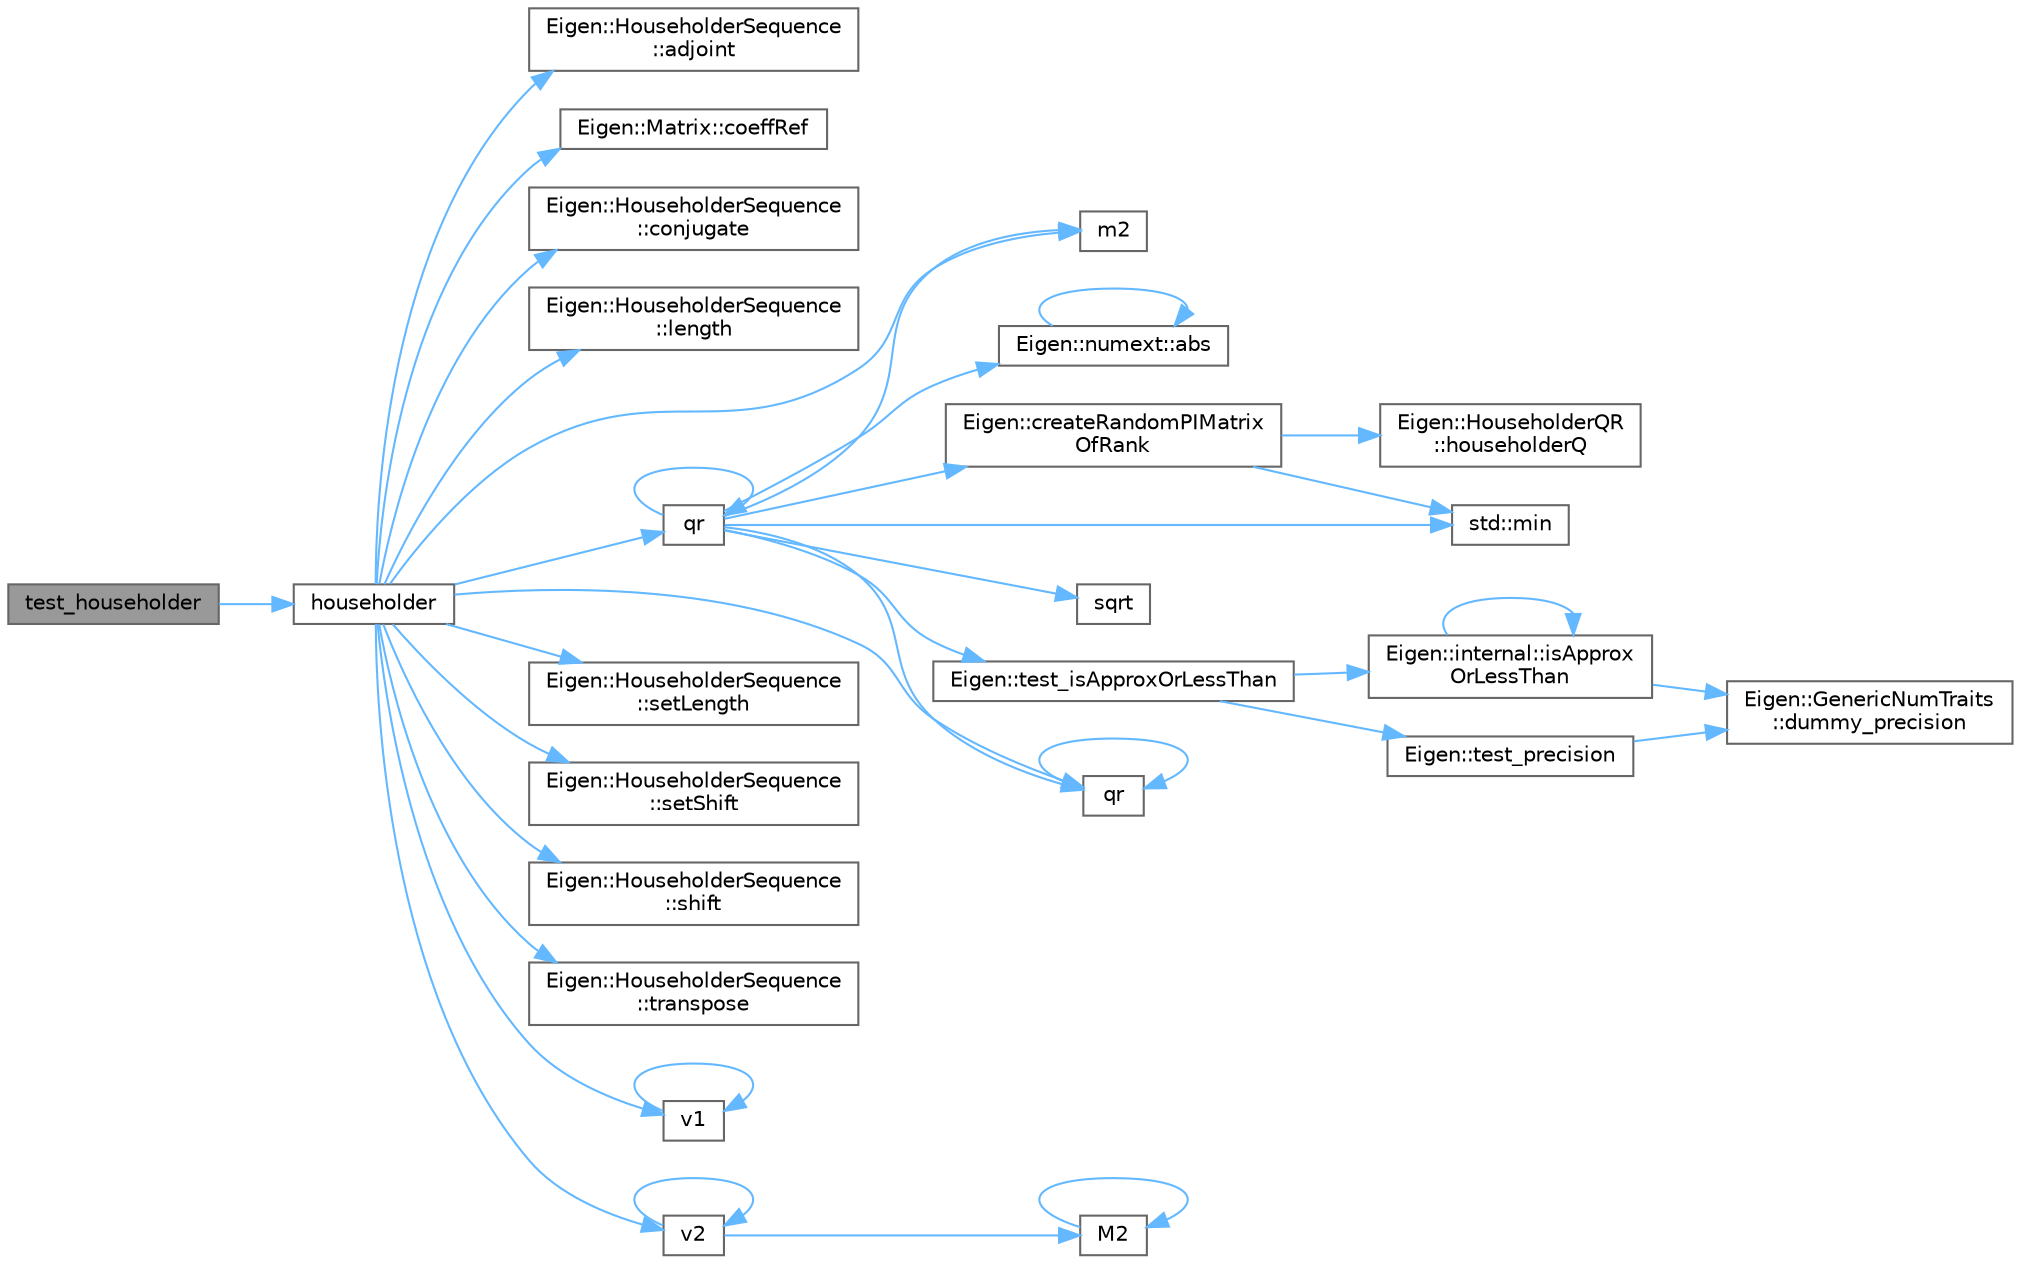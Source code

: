 digraph "test_householder"
{
 // LATEX_PDF_SIZE
  bgcolor="transparent";
  edge [fontname=Helvetica,fontsize=10,labelfontname=Helvetica,labelfontsize=10];
  node [fontname=Helvetica,fontsize=10,shape=box,height=0.2,width=0.4];
  rankdir="LR";
  Node1 [id="Node000001",label="test_householder",height=0.2,width=0.4,color="gray40", fillcolor="grey60", style="filled", fontcolor="black",tooltip=" "];
  Node1 -> Node2 [id="edge36_Node000001_Node000002",color="steelblue1",style="solid",tooltip=" "];
  Node2 [id="Node000002",label="householder",height=0.2,width=0.4,color="grey40", fillcolor="white", style="filled",URL="$householder_8cpp.html#af983e9da1e058e66c41bf91c3b54f7a0",tooltip=" "];
  Node2 -> Node3 [id="edge37_Node000002_Node000003",color="steelblue1",style="solid",tooltip=" "];
  Node3 [id="Node000003",label="Eigen::HouseholderSequence\l::adjoint",height=0.2,width=0.4,color="grey40", fillcolor="white", style="filled",URL="$class_eigen_1_1_householder_sequence.html#a40ca81cf392d8de4c747dbbdd6bd6545",tooltip="Adjoint (conjugate transpose) of the Householder sequence."];
  Node2 -> Node4 [id="edge38_Node000002_Node000004",color="steelblue1",style="solid",tooltip=" "];
  Node4 [id="Node000004",label="Eigen::Matrix::coeffRef",height=0.2,width=0.4,color="grey40", fillcolor="white", style="filled",URL="$class_eigen_1_1_matrix.html#aec085505a683eaffbd9b6680e99611af",tooltip=" "];
  Node2 -> Node5 [id="edge39_Node000002_Node000005",color="steelblue1",style="solid",tooltip=" "];
  Node5 [id="Node000005",label="Eigen::HouseholderSequence\l::conjugate",height=0.2,width=0.4,color="grey40", fillcolor="white", style="filled",URL="$class_eigen_1_1_householder_sequence.html#ac71fa85a4f177b0aeb1026752aea5590",tooltip="Complex conjugate of the Householder sequence."];
  Node2 -> Node6 [id="edge40_Node000002_Node000006",color="steelblue1",style="solid",tooltip=" "];
  Node6 [id="Node000006",label="Eigen::HouseholderSequence\l::length",height=0.2,width=0.4,color="grey40", fillcolor="white", style="filled",URL="$class_eigen_1_1_householder_sequence.html#ac62fad812f3893f237378fe70e55bf66",tooltip="Returns the length of the Householder sequence."];
  Node2 -> Node7 [id="edge41_Node000002_Node000007",color="steelblue1",style="solid",tooltip=" "];
  Node7 [id="Node000007",label="m2",height=0.2,width=0.4,color="grey40", fillcolor="white", style="filled",URL="$_tutorial___map__using_8cpp.html#ab3a01b595d22393ace0d30d5fa299f76",tooltip=" "];
  Node2 -> Node8 [id="edge42_Node000002_Node000008",color="steelblue1",style="solid",tooltip=" "];
  Node8 [id="Node000008",label="qr",height=0.2,width=0.4,color="grey40", fillcolor="white", style="filled",URL="$qr__colpivoting_8cpp.html#a234047f1d6b0303293c8918968a9670e",tooltip=" "];
  Node8 -> Node9 [id="edge43_Node000008_Node000009",color="steelblue1",style="solid",tooltip=" "];
  Node9 [id="Node000009",label="Eigen::numext::abs",height=0.2,width=0.4,color="grey40", fillcolor="white", style="filled",URL="$namespace_eigen_1_1numext.html#ac09cd9261a50a46dd4937868020c7c45",tooltip=" "];
  Node9 -> Node9 [id="edge44_Node000009_Node000009",color="steelblue1",style="solid",tooltip=" "];
  Node8 -> Node10 [id="edge45_Node000008_Node000010",color="steelblue1",style="solid",tooltip=" "];
  Node10 [id="Node000010",label="Eigen::createRandomPIMatrix\lOfRank",height=0.2,width=0.4,color="grey40", fillcolor="white", style="filled",URL="$namespace_eigen.html#a0d9a7ddcee5c7c8defaba3628455efb2",tooltip=" "];
  Node10 -> Node11 [id="edge46_Node000010_Node000011",color="steelblue1",style="solid",tooltip=" "];
  Node11 [id="Node000011",label="Eigen::HouseholderQR\l::householderQ",height=0.2,width=0.4,color="grey40", fillcolor="white", style="filled",URL="$class_eigen_1_1_householder_q_r.html#affd506c10ef2d25f56e7b1f9f25ff885",tooltip=" "];
  Node10 -> Node12 [id="edge47_Node000010_Node000012",color="steelblue1",style="solid",tooltip=" "];
  Node12 [id="Node000012",label="std::min",height=0.2,width=0.4,color="grey40", fillcolor="white", style="filled",URL="$namespacestd.html#ac7b9885417769949d76890454b6d072e",tooltip=" "];
  Node8 -> Node7 [id="edge48_Node000008_Node000007",color="steelblue1",style="solid",tooltip=" "];
  Node8 -> Node12 [id="edge49_Node000008_Node000012",color="steelblue1",style="solid",tooltip=" "];
  Node8 -> Node8 [id="edge50_Node000008_Node000008",color="steelblue1",style="solid",tooltip=" "];
  Node8 -> Node13 [id="edge51_Node000008_Node000013",color="steelblue1",style="solid",tooltip=" "];
  Node13 [id="Node000013",label="qr",height=0.2,width=0.4,color="grey40", fillcolor="white", style="filled",URL="$_householder_q_r__householder_q_8cpp.html#ab766ef1a187400b0619104b16613d3cf",tooltip=" "];
  Node13 -> Node13 [id="edge52_Node000013_Node000013",color="steelblue1",style="solid",tooltip=" "];
  Node8 -> Node14 [id="edge53_Node000008_Node000014",color="steelblue1",style="solid",tooltip=" "];
  Node14 [id="Node000014",label="sqrt",height=0.2,width=0.4,color="grey40", fillcolor="white", style="filled",URL="$_array_cwise_unary_ops_8h.html#a656b9217a2fcb6de59dc8d1eb3079cc7",tooltip=" "];
  Node8 -> Node15 [id="edge54_Node000008_Node000015",color="steelblue1",style="solid",tooltip=" "];
  Node15 [id="Node000015",label="Eigen::test_isApproxOrLessThan",height=0.2,width=0.4,color="grey40", fillcolor="white", style="filled",URL="$namespace_eigen.html#a4a04a766a37403320f4c2e041e961611",tooltip=" "];
  Node15 -> Node16 [id="edge55_Node000015_Node000016",color="steelblue1",style="solid",tooltip=" "];
  Node16 [id="Node000016",label="Eigen::internal::isApprox\lOrLessThan",height=0.2,width=0.4,color="grey40", fillcolor="white", style="filled",URL="$namespace_eigen_1_1internal.html#afece450c6344e5a39261f006e0e8513d",tooltip=" "];
  Node16 -> Node17 [id="edge56_Node000016_Node000017",color="steelblue1",style="solid",tooltip=" "];
  Node17 [id="Node000017",label="Eigen::GenericNumTraits\l::dummy_precision",height=0.2,width=0.4,color="grey40", fillcolor="white", style="filled",URL="$struct_eigen_1_1_generic_num_traits.html#a77dc085cf094c377faaf0c520e3e4efa",tooltip=" "];
  Node16 -> Node16 [id="edge57_Node000016_Node000016",color="steelblue1",style="solid",tooltip=" "];
  Node15 -> Node18 [id="edge58_Node000015_Node000018",color="steelblue1",style="solid",tooltip=" "];
  Node18 [id="Node000018",label="Eigen::test_precision",height=0.2,width=0.4,color="grey40", fillcolor="white", style="filled",URL="$namespace_eigen.html#a59fa1c0c2d234197bce8d461a4776793",tooltip=" "];
  Node18 -> Node17 [id="edge59_Node000018_Node000017",color="steelblue1",style="solid",tooltip=" "];
  Node2 -> Node13 [id="edge60_Node000002_Node000013",color="steelblue1",style="solid",tooltip=" "];
  Node2 -> Node19 [id="edge61_Node000002_Node000019",color="steelblue1",style="solid",tooltip=" "];
  Node19 [id="Node000019",label="Eigen::HouseholderSequence\l::setLength",height=0.2,width=0.4,color="grey40", fillcolor="white", style="filled",URL="$class_eigen_1_1_householder_sequence.html#a182e62a04a5674d56a244390a67e4b38",tooltip="Sets the length of the Householder sequence."];
  Node2 -> Node20 [id="edge62_Node000002_Node000020",color="steelblue1",style="solid",tooltip=" "];
  Node20 [id="Node000020",label="Eigen::HouseholderSequence\l::setShift",height=0.2,width=0.4,color="grey40", fillcolor="white", style="filled",URL="$class_eigen_1_1_householder_sequence.html#a6a2e69033bfd36b5c0a0be92d425068d",tooltip="Sets the shift of the Householder sequence."];
  Node2 -> Node21 [id="edge63_Node000002_Node000021",color="steelblue1",style="solid",tooltip=" "];
  Node21 [id="Node000021",label="Eigen::HouseholderSequence\l::shift",height=0.2,width=0.4,color="grey40", fillcolor="white", style="filled",URL="$class_eigen_1_1_householder_sequence.html#a34482bfad5563fd8a8a4264db76ac917",tooltip="Returns the shift of the Householder sequence."];
  Node2 -> Node22 [id="edge64_Node000002_Node000022",color="steelblue1",style="solid",tooltip=" "];
  Node22 [id="Node000022",label="Eigen::HouseholderSequence\l::transpose",height=0.2,width=0.4,color="grey40", fillcolor="white", style="filled",URL="$class_eigen_1_1_householder_sequence.html#aa60b1f1ed1a699d092c865d1a0da47e9",tooltip="Transpose of the Householder sequence."];
  Node2 -> Node23 [id="edge65_Node000002_Node000023",color="steelblue1",style="solid",tooltip=" "];
  Node23 [id="Node000023",label="v1",height=0.2,width=0.4,color="grey40", fillcolor="white", style="filled",URL="$_tutorial___reshape_mat2_vec_8cpp.html#a10bd710692c91bc238f2e1da77730678",tooltip=" "];
  Node23 -> Node23 [id="edge66_Node000023_Node000023",color="steelblue1",style="solid",tooltip=" "];
  Node2 -> Node24 [id="edge67_Node000002_Node000024",color="steelblue1",style="solid",tooltip=" "];
  Node24 [id="Node000024",label="v2",height=0.2,width=0.4,color="grey40", fillcolor="white", style="filled",URL="$_tutorial___reshape_mat2_vec_8cpp.html#a3eb30a79de469336df46f4f5f0bfb84f",tooltip=" "];
  Node24 -> Node25 [id="edge68_Node000024_Node000025",color="steelblue1",style="solid",tooltip=" "];
  Node25 [id="Node000025",label="M2",height=0.2,width=0.4,color="grey40", fillcolor="white", style="filled",URL="$_tutorial___reshape_mat2_mat_8cpp.html#ae3dc3553f10a3c3e5d701dc35895d1e4",tooltip=" "];
  Node25 -> Node25 [id="edge69_Node000025_Node000025",color="steelblue1",style="solid",tooltip=" "];
  Node24 -> Node24 [id="edge70_Node000024_Node000024",color="steelblue1",style="solid",tooltip=" "];
}
